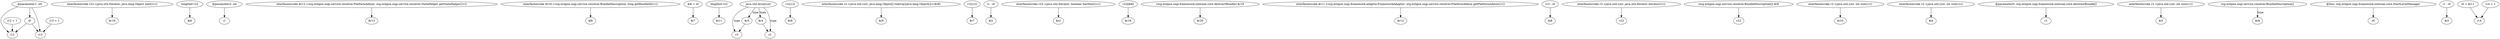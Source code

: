 digraph g {
0[label="@parameter1: int"]
1[label="i12"]
0->1[label=""]
2[label="interfaceinvoke r23.<java.util.Iterator: java.lang.Object next()>()"]
3[label="$r19"]
2->3[label=""]
4[label="i12 + 1"]
4->1[label=""]
5[label="i0"]
5->1[label=""]
6[label="lengthof r22"]
7[label="$i6"]
6->7[label=""]
8[label="@parameter2: int"]
9[label="i1"]
8->9[label=""]
10[label="interfaceinvoke $r12.<org.eclipse.osgi.service.resolver.PlatformAdmin: org.eclipse.osgi.service.resolver.StateHelper getStateHelper()>()"]
11[label="$r13"]
10->11[label=""]
12[label="interfaceinvoke $r16.<org.eclipse.osgi.service.resolver.BundleDescription: long getBundleId()>()"]
13[label="$l9"]
12->13[label=""]
14[label="$i6 + i0"]
15[label="$i7"]
14->15[label=""]
16[label="lengthof r22"]
17[label="$i11"]
16->17[label=""]
18[label="java.util.ArrayList"]
19[label="r3"]
18->19[label="type"]
20[label="$r5"]
20->19[label=""]
21[label="r1[i12]"]
22[label="$r6"]
21->22[label=""]
23[label="i13"]
5->23[label=""]
24[label="interfaceinvoke r2.<java.util.List: java.lang.Object[] toArray(java.lang.Object[])>($r8)"]
25[label="$r9"]
24->25[label=""]
26[label="r1[i12]"]
27[label="$r7"]
26->27[label=""]
28[label="i1 - i0"]
29[label="$i2"]
28->29[label=""]
30[label="interfaceinvoke r23.<java.util.Iterator: boolean hasNext()>()"]
31[label="$z2"]
30->31[label=""]
32[label="r22[$i8]"]
33[label="$r16"]
32->33[label=""]
34[label="$r4"]
18->34[label="type"]
18->20[label="type"]
35[label="r2"]
18->35[label="type"]
36[label="(org.eclipse.osgi.framework.internal.core.AbstractBundle) $r19"]
37[label="$r20"]
36->37[label=""]
38[label="interfaceinvoke $r11.<org.eclipse.osgi.framework.adaptor.FrameworkAdaptor: org.eclipse.osgi.service.resolver.PlatformAdmin getPlatformAdmin()>()"]
39[label="$r12"]
38->39[label=""]
34->35[label=""]
40[label="i13 - i0"]
41[label="$i8"]
40->41[label=""]
0->23[label=""]
42[label="interfaceinvoke r3.<java.util.List: java.util.Iterator iterator()>()"]
43[label="r23"]
42->43[label=""]
44[label="(org.eclipse.osgi.service.resolver.BundleDescription[]) $r9"]
45[label="r22"]
44->45[label=""]
46[label="interfaceinvoke r3.<java.util.List: int size()>()"]
47[label="$i10"]
46->47[label=""]
48[label="i13 + 1"]
48->23[label=""]
49[label="interfaceinvoke r2.<java.util.List: int size()>()"]
50[label="$i4"]
49->50[label=""]
0->5[label=""]
51[label="@parameter0: org.eclipse.osgi.framework.internal.core.AbstractBundle[]"]
52[label="r1"]
51->52[label=""]
53[label="interfaceinvoke r2.<java.util.List: int size()>()"]
54[label="$i5"]
53->54[label=""]
55[label="org.eclipse.osgi.service.resolver.BundleDescription[]"]
56[label="$r8"]
55->56[label="type"]
57[label="@this: org.eclipse.osgi.framework.internal.core.StartLevelManager"]
58[label="r0"]
57->58[label=""]
59[label="i1 - i0"]
60[label="$i3"]
59->60[label=""]
61[label="i0 + $i11"]
62[label="i14"]
61->62[label=""]
63[label="i14 + 1"]
63->62[label=""]
}